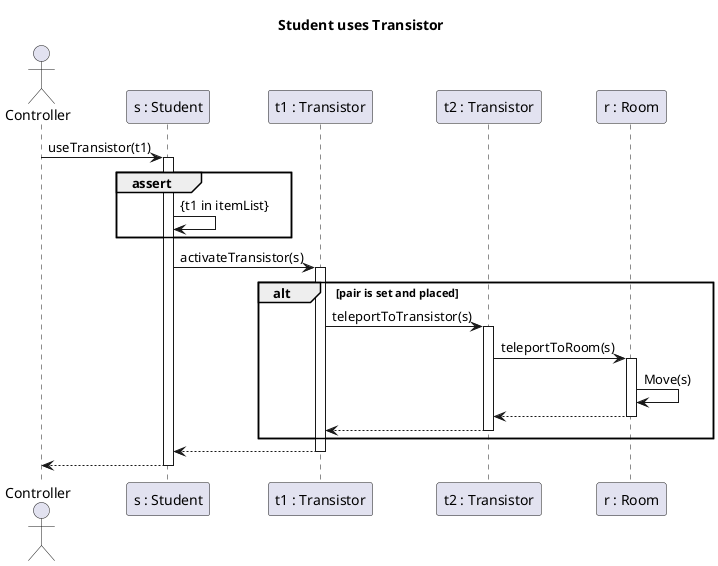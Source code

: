 @startuml
title Student uses Transistor

actor Controller as c order 10
participant "t1 : Transistor" as Transistor order 30
participant "s : Student" as Student order 20
participant "t2 : Transistor" as Transistor2 order 40
participant "r : Room" as Room order 50

c -> Student : useTransistor(t1)
activate Student

    group assert
        Student -> Student : {t1 in itemList}
    end

    Student -> Transistor : activateTransistor(s)
    activate Transistor
        alt pair is set and placed

            Transistor -> Transistor2: teleportToTransistor(s)
            activate Transistor2

                Transistor2 -> Room: teleportToRoom(s)
                activate Room
                    Room -> Room: Move(s)
                    Transistor2 <-- Room
                deactivate Room
                
                Transistor <-- Transistor2
            deactivate Transistor2

        end

        Student <-- Transistor
    deactivate Transistor


    c <-- Student 
deactivate Student




@enduml